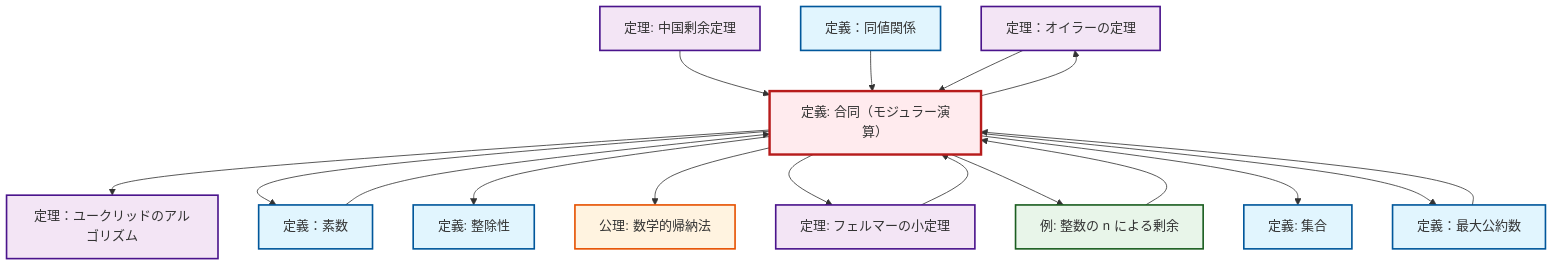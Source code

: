graph TD
    classDef definition fill:#e1f5fe,stroke:#01579b,stroke-width:2px
    classDef theorem fill:#f3e5f5,stroke:#4a148c,stroke-width:2px
    classDef axiom fill:#fff3e0,stroke:#e65100,stroke-width:2px
    classDef example fill:#e8f5e9,stroke:#1b5e20,stroke-width:2px
    classDef current fill:#ffebee,stroke:#b71c1c,stroke-width:3px
    thm-euclidean-algorithm["定理：ユークリッドのアルゴリズム"]:::theorem
    thm-euler["定理：オイラーの定理"]:::theorem
    ex-quotient-integers-mod-n["例: 整数の n による剰余"]:::example
    def-prime["定義：素数"]:::definition
    thm-fermat-little["定理: フェルマーの小定理"]:::theorem
    thm-chinese-remainder["定理: 中国剰余定理"]:::theorem
    def-congruence["定義: 合同（モジュラー演算）"]:::definition
    def-divisibility["定義: 整除性"]:::definition
    def-equivalence-relation["定義：同値関係"]:::definition
    def-set["定義: 集合"]:::definition
    ax-induction["公理: 数学的帰納法"]:::axiom
    def-gcd["定義：最大公約数"]:::definition
    def-congruence --> thm-euclidean-algorithm
    ex-quotient-integers-mod-n --> def-congruence
    def-congruence --> def-prime
    thm-fermat-little --> def-congruence
    def-congruence --> def-divisibility
    def-congruence --> ax-induction
    def-prime --> def-congruence
    thm-chinese-remainder --> def-congruence
    def-congruence --> thm-euler
    def-congruence --> thm-fermat-little
    def-congruence --> ex-quotient-integers-mod-n
    def-congruence --> def-set
    def-gcd --> def-congruence
    def-equivalence-relation --> def-congruence
    def-congruence --> def-gcd
    thm-euler --> def-congruence
    class def-congruence current